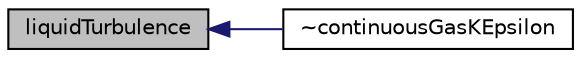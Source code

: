digraph "liquidTurbulence"
{
  bgcolor="transparent";
  edge [fontname="Helvetica",fontsize="10",labelfontname="Helvetica",labelfontsize="10"];
  node [fontname="Helvetica",fontsize="10",shape=record];
  rankdir="LR";
  Node231 [label="liquidTurbulence",height=0.2,width=0.4,color="black", fillcolor="grey75", style="filled", fontcolor="black"];
  Node231 -> Node232 [dir="back",color="midnightblue",fontsize="10",style="solid",fontname="Helvetica"];
  Node232 [label="~continuousGasKEpsilon",height=0.2,width=0.4,color="black",URL="$a32097.html#a4dab72d72715891dccb77dd16a128204",tooltip="Destructor. "];
}
